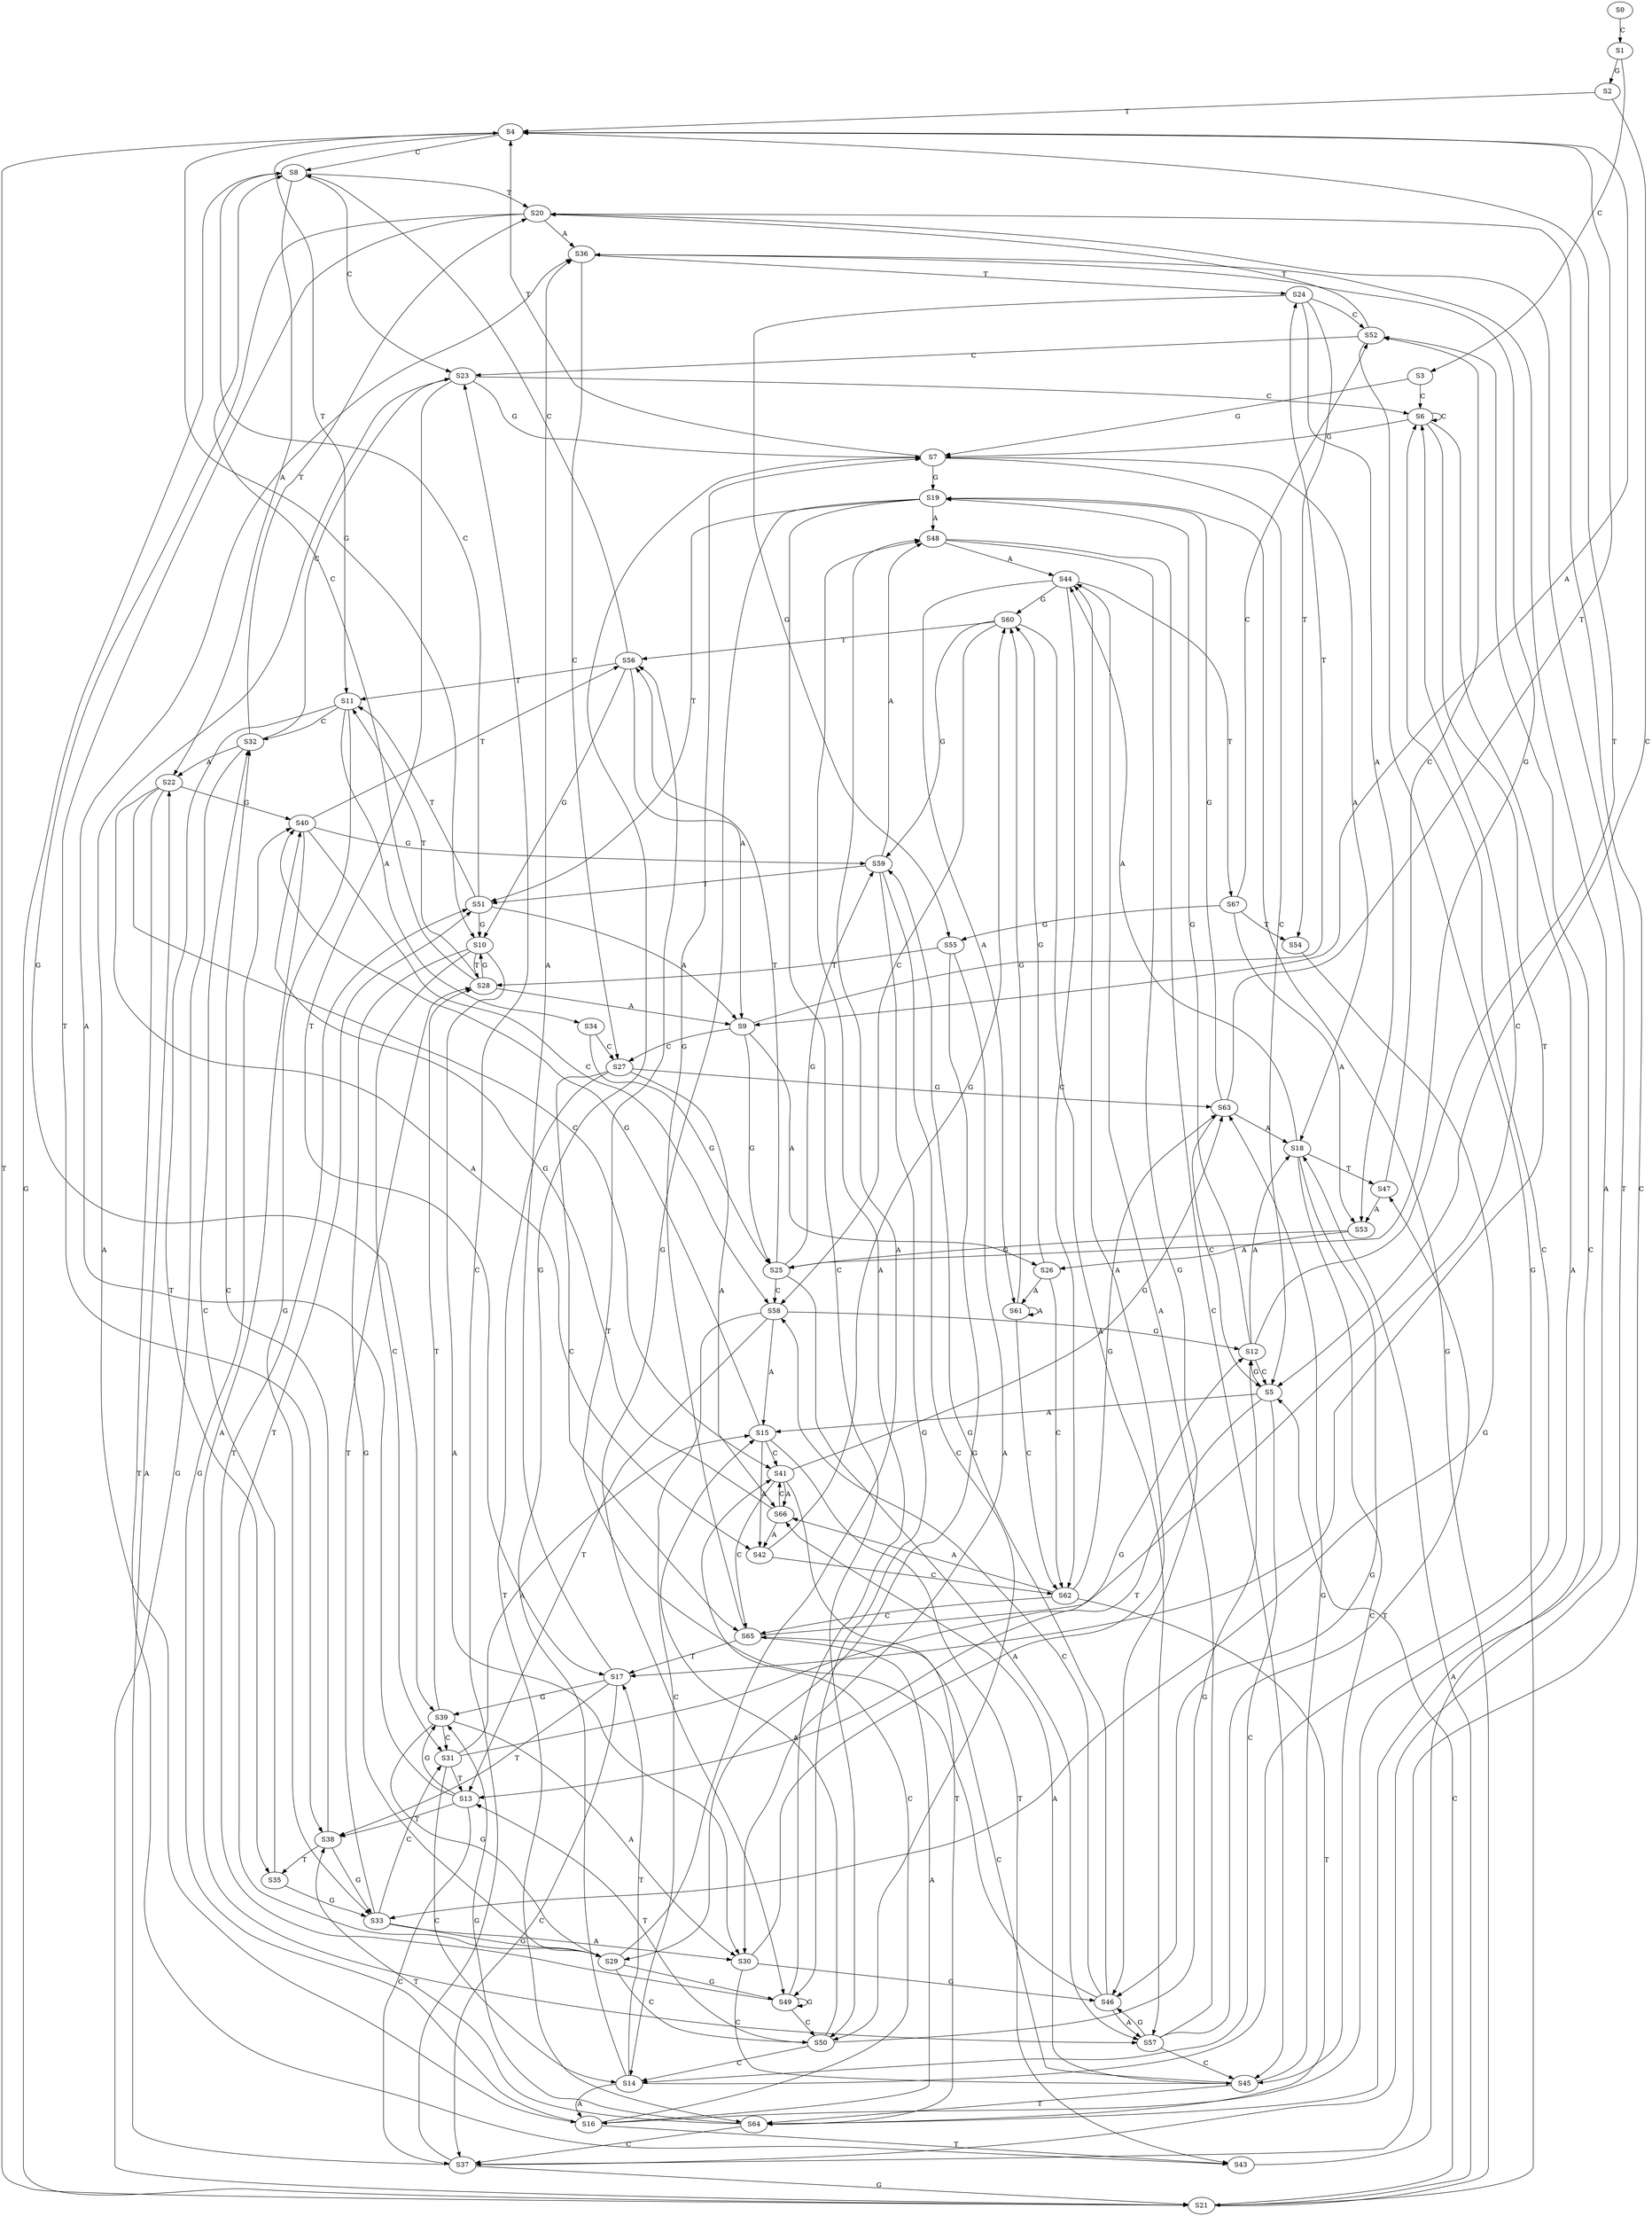 strict digraph  {
	S0 -> S1 [ label = C ];
	S1 -> S2 [ label = G ];
	S1 -> S3 [ label = C ];
	S2 -> S4 [ label = T ];
	S2 -> S5 [ label = C ];
	S3 -> S6 [ label = C ];
	S3 -> S7 [ label = G ];
	S4 -> S8 [ label = C ];
	S4 -> S9 [ label = A ];
	S4 -> S10 [ label = G ];
	S4 -> S11 [ label = T ];
	S5 -> S12 [ label = G ];
	S5 -> S13 [ label = T ];
	S5 -> S14 [ label = C ];
	S5 -> S15 [ label = A ];
	S6 -> S7 [ label = G ];
	S6 -> S6 [ label = C ];
	S6 -> S16 [ label = A ];
	S6 -> S17 [ label = T ];
	S7 -> S18 [ label = A ];
	S7 -> S19 [ label = G ];
	S7 -> S4 [ label = T ];
	S7 -> S5 [ label = C ];
	S8 -> S20 [ label = T ];
	S8 -> S21 [ label = G ];
	S8 -> S22 [ label = A ];
	S8 -> S23 [ label = C ];
	S9 -> S24 [ label = T ];
	S9 -> S25 [ label = G ];
	S9 -> S26 [ label = A ];
	S9 -> S27 [ label = C ];
	S10 -> S28 [ label = T ];
	S10 -> S29 [ label = G ];
	S10 -> S30 [ label = A ];
	S10 -> S31 [ label = C ];
	S11 -> S32 [ label = C ];
	S11 -> S33 [ label = G ];
	S11 -> S34 [ label = A ];
	S11 -> S35 [ label = T ];
	S12 -> S19 [ label = G ];
	S12 -> S18 [ label = A ];
	S12 -> S4 [ label = T ];
	S12 -> S5 [ label = C ];
	S13 -> S36 [ label = A ];
	S13 -> S37 [ label = C ];
	S13 -> S38 [ label = T ];
	S13 -> S39 [ label = G ];
	S14 -> S7 [ label = G ];
	S14 -> S16 [ label = A ];
	S14 -> S17 [ label = T ];
	S14 -> S6 [ label = C ];
	S15 -> S40 [ label = G ];
	S15 -> S41 [ label = C ];
	S15 -> S42 [ label = A ];
	S15 -> S43 [ label = T ];
	S16 -> S40 [ label = G ];
	S16 -> S43 [ label = T ];
	S16 -> S41 [ label = C ];
	S17 -> S39 [ label = G ];
	S17 -> S37 [ label = C ];
	S17 -> S38 [ label = T ];
	S17 -> S36 [ label = A ];
	S18 -> S44 [ label = A ];
	S18 -> S45 [ label = C ];
	S18 -> S46 [ label = G ];
	S18 -> S47 [ label = T ];
	S19 -> S48 [ label = A ];
	S19 -> S49 [ label = G ];
	S19 -> S50 [ label = C ];
	S19 -> S51 [ label = T ];
	S20 -> S39 [ label = G ];
	S20 -> S37 [ label = C ];
	S20 -> S36 [ label = A ];
	S20 -> S38 [ label = T ];
	S21 -> S19 [ label = G ];
	S21 -> S4 [ label = T ];
	S21 -> S5 [ label = C ];
	S21 -> S18 [ label = A ];
	S22 -> S43 [ label = T ];
	S22 -> S41 [ label = C ];
	S22 -> S42 [ label = A ];
	S22 -> S40 [ label = G ];
	S23 -> S6 [ label = C ];
	S23 -> S16 [ label = A ];
	S23 -> S17 [ label = T ];
	S23 -> S7 [ label = G ];
	S24 -> S52 [ label = C ];
	S24 -> S53 [ label = A ];
	S24 -> S54 [ label = T ];
	S24 -> S55 [ label = G ];
	S25 -> S56 [ label = T ];
	S25 -> S57 [ label = A ];
	S25 -> S58 [ label = C ];
	S25 -> S59 [ label = G ];
	S26 -> S60 [ label = G ];
	S26 -> S61 [ label = A ];
	S26 -> S62 [ label = C ];
	S27 -> S63 [ label = G ];
	S27 -> S64 [ label = T ];
	S27 -> S65 [ label = C ];
	S27 -> S66 [ label = A ];
	S28 -> S8 [ label = C ];
	S28 -> S11 [ label = T ];
	S28 -> S10 [ label = G ];
	S28 -> S9 [ label = A ];
	S29 -> S49 [ label = G ];
	S29 -> S50 [ label = C ];
	S29 -> S48 [ label = A ];
	S29 -> S51 [ label = T ];
	S30 -> S46 [ label = G ];
	S30 -> S45 [ label = C ];
	S30 -> S44 [ label = A ];
	S31 -> S14 [ label = C ];
	S31 -> S12 [ label = G ];
	S31 -> S13 [ label = T ];
	S31 -> S15 [ label = A ];
	S32 -> S22 [ label = A ];
	S32 -> S23 [ label = C ];
	S32 -> S21 [ label = G ];
	S32 -> S20 [ label = T ];
	S33 -> S29 [ label = G ];
	S33 -> S31 [ label = C ];
	S33 -> S28 [ label = T ];
	S33 -> S30 [ label = A ];
	S34 -> S27 [ label = C ];
	S34 -> S25 [ label = G ];
	S35 -> S33 [ label = G ];
	S35 -> S32 [ label = C ];
	S36 -> S25 [ label = G ];
	S36 -> S24 [ label = T ];
	S36 -> S27 [ label = C ];
	S37 -> S20 [ label = T ];
	S37 -> S21 [ label = G ];
	S37 -> S23 [ label = C ];
	S37 -> S22 [ label = A ];
	S38 -> S32 [ label = C ];
	S38 -> S35 [ label = T ];
	S38 -> S33 [ label = G ];
	S39 -> S30 [ label = A ];
	S39 -> S31 [ label = C ];
	S39 -> S29 [ label = G ];
	S39 -> S28 [ label = T ];
	S40 -> S59 [ label = G ];
	S40 -> S56 [ label = T ];
	S40 -> S57 [ label = A ];
	S40 -> S58 [ label = C ];
	S41 -> S64 [ label = T ];
	S41 -> S63 [ label = G ];
	S41 -> S66 [ label = A ];
	S41 -> S65 [ label = C ];
	S42 -> S60 [ label = G ];
	S42 -> S62 [ label = C ];
	S43 -> S52 [ label = C ];
	S44 -> S67 [ label = T ];
	S44 -> S62 [ label = C ];
	S44 -> S61 [ label = A ];
	S44 -> S60 [ label = G ];
	S45 -> S64 [ label = T ];
	S45 -> S63 [ label = G ];
	S45 -> S65 [ label = C ];
	S45 -> S66 [ label = A ];
	S46 -> S56 [ label = T ];
	S46 -> S59 [ label = G ];
	S46 -> S57 [ label = A ];
	S46 -> S58 [ label = C ];
	S47 -> S53 [ label = A ];
	S47 -> S52 [ label = C ];
	S48 -> S44 [ label = A ];
	S48 -> S46 [ label = G ];
	S48 -> S45 [ label = C ];
	S49 -> S51 [ label = T ];
	S49 -> S50 [ label = C ];
	S49 -> S49 [ label = G ];
	S49 -> S48 [ label = A ];
	S50 -> S13 [ label = T ];
	S50 -> S14 [ label = C ];
	S50 -> S15 [ label = A ];
	S50 -> S12 [ label = G ];
	S51 -> S9 [ label = A ];
	S51 -> S8 [ label = C ];
	S51 -> S10 [ label = G ];
	S51 -> S11 [ label = T ];
	S52 -> S23 [ label = C ];
	S52 -> S21 [ label = G ];
	S52 -> S20 [ label = T ];
	S53 -> S25 [ label = G ];
	S53 -> S26 [ label = A ];
	S54 -> S33 [ label = G ];
	S55 -> S29 [ label = G ];
	S55 -> S30 [ label = A ];
	S55 -> S28 [ label = T ];
	S56 -> S9 [ label = A ];
	S56 -> S8 [ label = C ];
	S56 -> S10 [ label = G ];
	S56 -> S11 [ label = T ];
	S57 -> S44 [ label = A ];
	S57 -> S45 [ label = C ];
	S57 -> S47 [ label = T ];
	S57 -> S46 [ label = G ];
	S58 -> S14 [ label = C ];
	S58 -> S15 [ label = A ];
	S58 -> S12 [ label = G ];
	S58 -> S13 [ label = T ];
	S59 -> S48 [ label = A ];
	S59 -> S49 [ label = G ];
	S59 -> S51 [ label = T ];
	S59 -> S50 [ label = C ];
	S60 -> S56 [ label = T ];
	S60 -> S57 [ label = A ];
	S60 -> S58 [ label = C ];
	S60 -> S59 [ label = G ];
	S61 -> S60 [ label = G ];
	S61 -> S62 [ label = C ];
	S61 -> S61 [ label = A ];
	S62 -> S66 [ label = A ];
	S62 -> S65 [ label = C ];
	S62 -> S63 [ label = G ];
	S62 -> S64 [ label = T ];
	S63 -> S19 [ label = G ];
	S63 -> S18 [ label = A ];
	S63 -> S4 [ label = T ];
	S63 -> S5 [ label = C ];
	S64 -> S36 [ label = A ];
	S64 -> S37 [ label = C ];
	S64 -> S38 [ label = T ];
	S64 -> S39 [ label = G ];
	S65 -> S6 [ label = C ];
	S65 -> S16 [ label = A ];
	S65 -> S17 [ label = T ];
	S65 -> S7 [ label = G ];
	S66 -> S40 [ label = G ];
	S66 -> S41 [ label = C ];
	S66 -> S42 [ label = A ];
	S67 -> S53 [ label = A ];
	S67 -> S52 [ label = C ];
	S67 -> S55 [ label = G ];
	S67 -> S54 [ label = T ];
}

